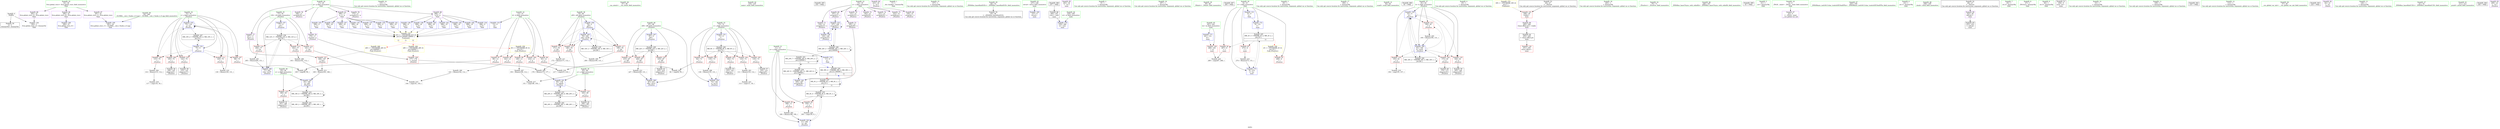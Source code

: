 digraph "SVFG" {
	label="SVFG";

	Node0x5645132798e0 [shape=record,color=grey,label="{NodeID: 0\nNullPtr}"];
	Node0x5645132798e0 -> Node0x564513299240[style=solid];
	Node0x5645132798e0 -> Node0x56451329f8c0[style=solid];
	Node0x564513298900 [shape=record,color=red,label="{NodeID: 97\n99\<--13\n\<--d\n_Z5solvev\n}"];
	Node0x564513298900 -> Node0x5645132a4fe0[style=solid];
	Node0x5645132960e0 [shape=record,color=green,label="{NodeID: 14\n131\<--1\n\<--dummyObj\nCan only get source location for instruction, argument, global var or function.}"];
	Node0x564513298440 [shape=record,color=red,label="{NodeID: 111\n129\<--75\n\<--j\n_Z5solvev\n}"];
	Node0x564513298440 -> Node0x5645132a3f60[style=solid];
	Node0x564513296e30 [shape=record,color=green,label="{NodeID: 28\n47\<--48\n__cxa_atexit\<--__cxa_atexit_field_insensitive\n}"];
	Node0x5645132a3c60 [shape=record,color=grey,label="{NodeID: 208\n136 = Binary(135, 131, )\n}"];
	Node0x5645132a3c60 -> Node0x56451329fdd0[style=solid];
	Node0x56451329e110 [shape=record,color=red,label="{NodeID: 125\n219\<--87\n\<--i49\n_Z5solvev\n}"];
	Node0x56451329e110 -> Node0x564513299d90[style=solid];
	Node0x564513297ab0 [shape=record,color=green,label="{NodeID: 42\n234\<--235\nmain\<--main_field_insensitive\n}"];
	Node0x5645132c67c0 [shape=record,color=black,label="{NodeID: 305\n254 = PHI()\n}"];
	Node0x5645132a5160 [shape=record,color=grey,label="{NodeID: 222\n94 = cmp(92, 93, )\n}"];
	Node0x56451329edc0 [shape=record,color=blue,label="{NodeID: 139\n289\<--9\np_1\<--\nGlob }"];
	Node0x56451329edc0 -> Node0x5645132b7c60[style=dashed];
	Node0x5645132997e0 [shape=record,color=black,label="{NodeID: 56\n106\<--105\nidxprom4\<--\n_Z5solvev\n}"];
	Node0x56451329fb60 [shape=record,color=blue,label="{NodeID: 153\n107\<--109\narrayidx5\<--\n_Z5solvev\n}"];
	Node0x56451329fb60 -> Node0x56451329fb60[style=dashed];
	Node0x56451329fb60 -> Node0x56451329fc30[style=dashed];
	Node0x56451329fb60 -> Node0x5645132b3440[style=dashed];
	Node0x56451329a340 [shape=record,color=purple,label="{NodeID: 70\n121\<--15\narrayidx10\<--s\n_Z5solvev\n}"];
	Node0x5645132a06c0 [shape=record,color=blue,label="{NodeID: 167\n87\<--9\ni49\<--\n_Z5solvev\n}"];
	Node0x5645132a06c0 -> Node0x5645132b3940[style=dashed];
	Node0x56451329af00 [shape=record,color=purple,label="{NodeID: 84\n223\<--25\n\<--.str.2\n_Z5solvev\n}"];
	Node0x564513279cf0 [shape=record,color=green,label="{NodeID: 1\n7\<--1\n__dso_handle\<--dummyObj\nGlob }"];
	Node0x5645132989d0 [shape=record,color=red,label="{NodeID: 98\n142\<--13\n\<--d\n_Z5solvev\n}"];
	Node0x5645132989d0 -> Node0x56451329bef0[style=solid];
	Node0x564513296170 [shape=record,color=green,label="{NodeID: 15\n157\<--1\n\<--dummyObj\nCan only get source location for instruction, argument, global var or function.}"];
	Node0x564513298510 [shape=record,color=red,label="{NodeID: 112\n141\<--77\n\<--i16\n_Z5solvev\n}"];
	Node0x564513298510 -> Node0x5645132a46e0[style=solid];
	Node0x564513296f30 [shape=record,color=green,label="{NodeID: 29\n46\<--52\n_ZNSt8ios_base4InitD1Ev\<--_ZNSt8ios_base4InitD1Ev_field_insensitive\n}"];
	Node0x564513296f30 -> Node0x564513299610[style=solid];
	Node0x5645132a3de0 [shape=record,color=grey,label="{NodeID: 209\n178 = Binary(172, 177, )\n}"];
	Node0x5645132a3de0 -> Node0x5645132a01e0[style=solid];
	Node0x56451329e1e0 [shape=record,color=red,label="{NodeID: 126\n226\<--87\n\<--i49\n_Z5solvev\n}"];
	Node0x56451329e1e0 -> Node0x5645132a4260[style=solid];
	Node0x564513297bb0 [shape=record,color=green,label="{NodeID: 43\n237\<--238\nretval\<--retval_field_insensitive\nmain\n}"];
	Node0x564513297bb0 -> Node0x5645132a0860[style=solid];
	Node0x5645132c6fc0 [shape=record,color=black,label="{NodeID: 306\n257 = PHI()\n}"];
	Node0x5645132c6fc0 -> Node0x56451329a000[style=solid];
	Node0x5645132a52e0 [shape=record,color=grey,label="{NodeID: 223\n113 = cmp(111, 18, )\n}"];
	Node0x56451329eec0 [shape=record,color=blue,label="{NodeID: 140\n288\<--18\np_0\<--\nGlob }"];
	Node0x56451329eec0 -> Node0x5645132b7c60[style=dashed];
	Node0x5645132998b0 [shape=record,color=black,label="{NodeID: 57\n120\<--119\nidxprom9\<--\n_Z5solvev\n}"];
	Node0x5645132afd10 [shape=record,color=black,label="{NodeID: 237\nMR_4V_2 = PHI(MR_4V_3, MR_4V_1, )\npts\{12 \}\n|{|<s2>11}}"];
	Node0x5645132afd10 -> Node0x5645132ada10[style=dashed];
	Node0x5645132afd10 -> Node0x5645132afd10[style=dashed];
	Node0x5645132afd10:s2 -> Node0x5645132b2010[style=dashed,color=blue];
	Node0x56451329fc30 [shape=record,color=blue,label="{NodeID: 154\n124\<--126\narrayidx12\<--\n_Z5solvev\n}"];
	Node0x56451329fc30 -> Node0x56451329fb60[style=dashed];
	Node0x56451329fc30 -> Node0x5645132b3440[style=dashed];
	Node0x56451329a410 [shape=record,color=purple,label="{NodeID: 71\n124\<--15\narrayidx12\<--s\n_Z5solvev\n}"];
	Node0x56451329a410 -> Node0x56451329fc30[style=solid];
	Node0x5645132a0790 [shape=record,color=blue,label="{NodeID: 168\n87\<--227\ni49\<--inc57\n_Z5solvev\n}"];
	Node0x5645132a0790 -> Node0x5645132b3940[style=dashed];
	Node0x56451329afd0 [shape=record,color=purple,label="{NodeID: 85\n263\<--30\n\<--.str.3\nmain\n}"];
	Node0x564513279f70 [shape=record,color=green,label="{NodeID: 2\n9\<--1\n\<--dummyObj\nCan only get source location for instruction, argument, global var or function.}"];
	Node0x564513298aa0 [shape=record,color=red,label="{NodeID: 99\n149\<--13\n\<--d\n_Z5solvev\n}"];
	Node0x564513298aa0 -> Node0x5645132a3ae0[style=solid];
	Node0x564513296230 [shape=record,color=green,label="{NodeID: 16\n187\<--1\n\<--dummyObj\nCan only get source location for instruction, argument, global var or function.}"];
	Node0x5645132985e0 [shape=record,color=red,label="{NodeID: 113\n162\<--77\n\<--i16\n_Z5solvev\n}"];
	Node0x5645132985e0 -> Node0x56451329c7f0[style=solid];
	Node0x564513297030 [shape=record,color=green,label="{NodeID: 30\n59\<--60\n_Z4initv\<--_Z4initv_field_insensitive\n}"];
	Node0x5645132a3f60 [shape=record,color=grey,label="{NodeID: 210\n130 = Binary(129, 131, )\n}"];
	Node0x5645132a3f60 -> Node0x56451329fd00[style=solid];
	Node0x56451329e2b0 [shape=record,color=red,label="{NodeID: 127\n168\<--167\n\<--first\n_Z5solvev\n}"];
	Node0x56451329e2b0 -> Node0x5645132a43e0[style=solid];
	Node0x564513297c80 [shape=record,color=green,label="{NodeID: 44\n239\<--240\nst\<--st_field_insensitive\nmain\n}"];
	Node0x564513297c80 -> Node0x5645132a0930[style=solid];
	Node0x5645132c7120 [shape=record,color=black,label="{NodeID: 307\n264 = PHI()\n}"];
	Node0x5645132a5460 [shape=record,color=grey,label="{NodeID: 224\n269 = cmp(267, 268, )\n}"];
	Node0x56451329efc0 [shape=record,color=blue,label="{NodeID: 141\n289\<--19\np_1\<--\nGlob }"];
	Node0x56451329efc0 -> Node0x5645132b7c60[style=dashed];
	Node0x564513299980 [shape=record,color=black,label="{NodeID: 58\n123\<--122\nidxprom11\<--\n_Z5solvev\n}"];
	Node0x5645132b0210 [shape=record,color=black,label="{NodeID: 238\nMR_12V_3 = PHI(MR_12V_4, MR_12V_2, )\npts\{78 \}\n}"];
	Node0x5645132b0210 -> Node0x564513298510[style=dashed];
	Node0x5645132b0210 -> Node0x5645132985e0[style=dashed];
	Node0x5645132b0210 -> Node0x5645132986b0[style=dashed];
	Node0x5645132b0210 -> Node0x5645132a05f0[style=dashed];
	Node0x56451329fd00 [shape=record,color=blue,label="{NodeID: 155\n75\<--130\nj\<--inc\n_Z5solvev\n}"];
	Node0x56451329fd00 -> Node0x564513298100[style=dashed];
	Node0x56451329fd00 -> Node0x5645132981d0[style=dashed];
	Node0x56451329fd00 -> Node0x5645132982a0[style=dashed];
	Node0x56451329fd00 -> Node0x564513298370[style=dashed];
	Node0x56451329fd00 -> Node0x564513298440[style=dashed];
	Node0x56451329fd00 -> Node0x56451329fd00[style=dashed];
	Node0x56451329fd00 -> Node0x5645132b2f40[style=dashed];
	Node0x56451329a4e0 [shape=record,color=purple,label="{NodeID: 72\n182\<--15\narrayidx36\<--s\n_Z5solvev\n}"];
	Node0x5645132a0860 [shape=record,color=blue,label="{NodeID: 169\n237\<--9\nretval\<--\nmain\n}"];
	Node0x56451329b0a0 [shape=record,color=purple,label="{NodeID: 86\n290\<--32\nllvm.global_ctors_0\<--llvm.global_ctors\nGlob }"];
	Node0x56451329b0a0 -> Node0x56451329f6c0[style=solid];
	Node0x56451327a000 [shape=record,color=green,label="{NodeID: 3\n18\<--1\n\<--dummyObj\nCan only get source location for instruction, argument, global var or function.}"];
	Node0x564513298b70 [shape=record,color=red,label="{NodeID: 100\n216\<--13\n\<--d\n_Z5solvev\n}"];
	Node0x564513298b70 -> Node0x5645132a4860[style=solid];
	Node0x564513296330 [shape=record,color=green,label="{NodeID: 17\n190\<--1\n\<--dummyObj\nCan only get source location for instruction, argument, global var or function.}"];
	Node0x5645132986b0 [shape=record,color=red,label="{NodeID: 114\n204\<--77\n\<--i16\n_Z5solvev\n}"];
	Node0x5645132986b0 -> Node0x56451329c070[style=solid];
	Node0x564513297130 [shape=record,color=green,label="{NodeID: 31\n64\<--65\nscanf\<--scanf_field_insensitive\n}"];
	Node0x5645132a40e0 [shape=record,color=grey,label="{NodeID: 211\n172 = Binary(171, 112, )\n}"];
	Node0x5645132a40e0 -> Node0x5645132a3de0[style=solid];
	Node0x56451329e380 [shape=record,color=red,label="{NodeID: 128\n177\<--176\n\<--second\n_Z5solvev\n}"];
	Node0x56451329e380 -> Node0x5645132a3de0[style=solid];
	Node0x564513297d50 [shape=record,color=green,label="{NodeID: 45\n241\<--242\nte\<--te_field_insensitive\nmain\n}"];
	Node0x564513297d50 -> Node0x56451329e450[style=solid];
	Node0x564513297d50 -> Node0x5645132a0a00[style=solid];
	Node0x5645132c74f0 [shape=record,color=black,label="{NodeID: 308\n44 = PHI()\n}"];
	Node0x56451329f0c0 [shape=record,color=blue,label="{NodeID: 142\n288\<--19\np_0\<--\nGlob }"];
	Node0x56451329f0c0 -> Node0x5645132b7c60[style=dashed];
	Node0x564513299a50 [shape=record,color=black,label="{NodeID: 59\n165\<--164\nidxprom29\<--\n_Z5solvev\n}"];
	Node0x5645132b0710 [shape=record,color=black,label="{NodeID: 239\nMR_14V_2 = PHI(MR_14V_4, MR_14V_1, )\npts\{80 \}\n}"];
	Node0x5645132b0710 -> Node0x56451329ff70[style=dashed];
	Node0x56451329fdd0 [shape=record,color=blue,label="{NodeID: 156\n73\<--136\ni\<--inc14\n_Z5solvev\n}"];
	Node0x56451329fdd0 -> Node0x5645132b2a40[style=dashed];
	Node0x56451329a5b0 [shape=record,color=purple,label="{NodeID: 73\n185\<--15\narrayidx38\<--s\n_Z5solvev\n}"];
	Node0x56451329a5b0 -> Node0x5645132a02b0[style=solid];
	Node0x5645132a0930 [shape=record,color=blue,label="{NodeID: 170\n239\<--260\nst\<--conv\nmain\n}"];
	Node0x56451329b1a0 [shape=record,color=purple,label="{NodeID: 87\n291\<--32\nllvm.global_ctors_1\<--llvm.global_ctors\nGlob }"];
	Node0x56451329b1a0 -> Node0x56451329f7c0[style=solid];
	Node0x56451327a390 [shape=record,color=green,label="{NodeID: 4\n19\<--1\n\<--dummyObj\nCan only get source location for instruction, argument, global var or function.}"];
	Node0x564513298c40 [shape=record,color=red,label="{NodeID: 101\n248\<--29\nvtable\<--\nmain\n}"];
	Node0x564513298c40 -> Node0x56451329b3a0[style=solid];
	Node0x564513296430 [shape=record,color=green,label="{NodeID: 18\n245\<--1\n\<--dummyObj\nCan only get source location for instruction, argument, global var or function.}"];
	Node0x56451329d970 [shape=record,color=red,label="{NodeID: 115\n148\<--79\n\<--j20\n_Z5solvev\n}"];
	Node0x56451329d970 -> Node0x5645132a49e0[style=solid];
	Node0x564513297230 [shape=record,color=green,label="{NodeID: 32\n70\<--71\n_Z5solvev\<--_Z5solvev_field_insensitive\n}"];
	Node0x5645132a4260 [shape=record,color=grey,label="{NodeID: 212\n227 = Binary(226, 131, )\n}"];
	Node0x5645132a4260 -> Node0x5645132a0790[style=solid];
	Node0x56451329e450 [shape=record,color=red,label="{NodeID: 129\n268\<--241\n\<--te\nmain\n}"];
	Node0x56451329e450 -> Node0x5645132a5460[style=solid];
	Node0x564513297e20 [shape=record,color=green,label="{NodeID: 46\n246\<--247\n_ZNSt8ios_base15sync_with_stdioEb\<--_ZNSt8ios_base15sync_with_stdioEb_field_insensitive\n}"];
	Node0x5645132c75f0 [shape=record,color=black,label="{NodeID: 309\n63 = PHI()\n}"];
	Node0x56451329f1c0 [shape=record,color=blue,label="{NodeID: 143\n289\<--9\np_1\<--\nGlob }"];
	Node0x56451329f1c0 -> Node0x5645132b7c60[style=dashed];
	Node0x564513299b20 [shape=record,color=black,label="{NodeID: 60\n174\<--173\nidxprom32\<--\n_Z5solvev\n}"];
	Node0x5645132b0c10 [shape=record,color=black,label="{NodeID: 240\nMR_16V_2 = PHI(MR_16V_3, MR_16V_1, )\npts\{82 \}\n}"];
	Node0x5645132b0c10 -> Node0x5645132a0040[style=dashed];
	Node0x5645132b0c10 -> Node0x5645132b0c10[style=dashed];
	Node0x56451329fea0 [shape=record,color=blue,label="{NodeID: 157\n77\<--9\ni16\<--\n_Z5solvev\n}"];
	Node0x56451329fea0 -> Node0x5645132b0210[style=dashed];
	Node0x56451329a680 [shape=record,color=purple,label="{NodeID: 74\n221\<--15\narrayidx54\<--s\n_Z5solvev\n}"];
	Node0x5645132a0a00 [shape=record,color=blue,label="{NodeID: 171\n241\<--131\nte\<--\nmain\n}"];
	Node0x5645132a0a00 -> Node0x56451329e450[style=dashed];
	Node0x56451329b2a0 [shape=record,color=purple,label="{NodeID: 88\n292\<--32\nllvm.global_ctors_2\<--llvm.global_ctors\nGlob }"];
	Node0x56451329b2a0 -> Node0x56451329f8c0[style=solid];
	Node0x56451327a420 [shape=record,color=green,label="{NodeID: 5\n21\<--1\n.str\<--dummyObj\nGlob }"];
	Node0x5645132b7500 [shape=record,color=yellow,style=double,label="{NodeID: 268\n26V_1 = ENCHI(MR_26V_0)\npts\{200000 \}\nFun[_Z5solvev]}"];
	Node0x5645132b7500 -> Node0x56451329e2b0[style=dashed];
	Node0x564513298d10 [shape=record,color=red,label="{NodeID: 102\n92\<--73\n\<--i\n_Z5solvev\n}"];
	Node0x564513298d10 -> Node0x5645132a5160[style=solid];
	Node0x564513296530 [shape=record,color=green,label="{NodeID: 19\n4\<--6\n_ZStL8__ioinit\<--_ZStL8__ioinit_field_insensitive\nGlob }"];
	Node0x564513296530 -> Node0x56451329a0d0[style=solid];
	Node0x56451329bd70 [shape=record,color=grey,label="{NodeID: 199\n200 = Binary(199, 131, )\n}"];
	Node0x56451329bd70 -> Node0x5645132a0520[style=solid];
	Node0x56451329da00 [shape=record,color=red,label="{NodeID: 116\n171\<--79\n\<--j20\n_Z5solvev\n}"];
	Node0x56451329da00 -> Node0x5645132a40e0[style=solid];
	Node0x564513297330 [shape=record,color=green,label="{NodeID: 33\n73\<--74\ni\<--i_field_insensitive\n_Z5solvev\n}"];
	Node0x564513297330 -> Node0x564513298d10[style=solid];
	Node0x564513297330 -> Node0x564513298de0[style=solid];
	Node0x564513297330 -> Node0x564513298eb0[style=solid];
	Node0x564513297330 -> Node0x564513298f80[style=solid];
	Node0x564513297330 -> Node0x564513298030[style=solid];
	Node0x564513297330 -> Node0x56451329f9c0[style=solid];
	Node0x564513297330 -> Node0x56451329fdd0[style=solid];
	Node0x5645132a43e0 [shape=record,color=grey,label="{NodeID: 213\n169 = Binary(163, 168, )\n}"];
	Node0x5645132a43e0 -> Node0x5645132a0110[style=solid];
	Node0x56451329e520 [shape=record,color=red,label="{NodeID: 130\n251\<--250\nvbase.offset\<--\nmain\n}"];
	Node0x564513297f20 [shape=record,color=green,label="{NodeID: 47\n255\<--256\n_ZNSt9basic_iosIcSt11char_traitsIcEE3tieEPSo\<--_ZNSt9basic_iosIcSt11char_traitsIcEE3tieEPSo_field_insensitive\n}"];
	Node0x56451329f2c0 [shape=record,color=blue,label="{NodeID: 144\n288\<--19\np_0\<--\nGlob }"];
	Node0x56451329f2c0 -> Node0x5645132b7c60[style=dashed];
	Node0x564513299bf0 [shape=record,color=black,label="{NodeID: 61\n181\<--180\nidxprom35\<--\n_Z5solvev\n}"];
	Node0x5645132b1110 [shape=record,color=black,label="{NodeID: 241\nMR_18V_2 = PHI(MR_18V_3, MR_18V_1, )\npts\{84 \}\n}"];
	Node0x5645132b1110 -> Node0x5645132ae410[style=dashed];
	Node0x5645132b1110 -> Node0x5645132b1110[style=dashed];
	Node0x56451329ff70 [shape=record,color=blue,label="{NodeID: 158\n79\<--9\nj20\<--\n_Z5solvev\n}"];
	Node0x56451329ff70 -> Node0x56451329d970[style=dashed];
	Node0x56451329ff70 -> Node0x56451329da00[style=dashed];
	Node0x56451329ff70 -> Node0x56451329da90[style=dashed];
	Node0x56451329ff70 -> Node0x5645132a0520[style=dashed];
	Node0x56451329ff70 -> Node0x5645132b0710[style=dashed];
	Node0x56451329a750 [shape=record,color=purple,label="{NodeID: 75\n222\<--15\narraydecay\<--s\n_Z5solvev\n}"];
	Node0x5645132a0ad0 [shape=record,color=blue,label="{NodeID: 172\n8\<--131\nt\<--\nmain\n}"];
	Node0x5645132a0ad0 -> Node0x5645132b2540[style=dashed];
	Node0x56451329b3a0 [shape=record,color=purple,label="{NodeID: 89\n249\<--248\nvbase.offset.ptr\<--vtable\nmain\n}"];
	Node0x56451329b3a0 -> Node0x564513299e60[style=solid];
	Node0x56451327a6c0 [shape=record,color=green,label="{NodeID: 6\n23\<--1\n.str.1\<--dummyObj\nGlob }"];
	Node0x5645132b75e0 [shape=record,color=yellow,style=double,label="{NodeID: 269\n28V_1 = ENCHI(MR_28V_0)\npts\{200001 \}\nFun[_Z5solvev]}"];
	Node0x5645132b75e0 -> Node0x56451329e380[style=dashed];
	Node0x564513298de0 [shape=record,color=red,label="{NodeID: 103\n102\<--73\n\<--i\n_Z5solvev\n}"];
	Node0x564513298de0 -> Node0x564513299710[style=solid];
	Node0x564513296630 [shape=record,color=green,label="{NodeID: 20\n8\<--10\nt\<--t_field_insensitive\nGlob }"];
	Node0x564513296630 -> Node0x56451329b540[style=solid];
	Node0x564513296630 -> Node0x56451329b610[style=solid];
	Node0x564513296630 -> Node0x56451329b6e0[style=solid];
	Node0x564513296630 -> Node0x56451329e5f0[style=solid];
	Node0x564513296630 -> Node0x5645132a0ad0[style=solid];
	Node0x564513296630 -> Node0x5645132a0ba0[style=solid];
	Node0x56451329bef0 [shape=record,color=grey,label="{NodeID: 200\n143 = Binary(142, 112, )\n}"];
	Node0x56451329bef0 -> Node0x5645132a46e0[style=solid];
	Node0x56451329da90 [shape=record,color=red,label="{NodeID: 117\n199\<--79\n\<--j20\n_Z5solvev\n}"];
	Node0x56451329da90 -> Node0x56451329bd70[style=solid];
	Node0x564513297400 [shape=record,color=green,label="{NodeID: 34\n75\<--76\nj\<--j_field_insensitive\n_Z5solvev\n}"];
	Node0x564513297400 -> Node0x564513298100[style=solid];
	Node0x564513297400 -> Node0x5645132981d0[style=solid];
	Node0x564513297400 -> Node0x5645132982a0[style=solid];
	Node0x564513297400 -> Node0x564513298370[style=solid];
	Node0x564513297400 -> Node0x564513298440[style=solid];
	Node0x564513297400 -> Node0x56451329fa90[style=solid];
	Node0x564513297400 -> Node0x56451329fd00[style=solid];
	Node0x5645132a4560 [shape=record,color=grey,label="{NodeID: 214\n274 = Binary(273, 131, )\n}"];
	Node0x5645132a4560 -> Node0x5645132a0ba0[style=solid];
	Node0x56451329e5f0 [shape=record,color=blue,label="{NodeID: 131\n8\<--9\nt\<--\nGlob }"];
	Node0x56451329e5f0 -> Node0x5645132a0ad0[style=dashed];
	Node0x564513299040 [shape=record,color=green,label="{NodeID: 48\n258\<--259\nclock\<--clock_field_insensitive\n}"];
	Node0x56451329f3c0 [shape=record,color=blue,label="{NodeID: 145\n289\<--18\np_1\<--\nGlob }"];
	Node0x56451329f3c0 -> Node0x5645132b7c60[style=dashed];
	Node0x564513299cc0 [shape=record,color=black,label="{NodeID: 62\n184\<--183\nidxprom37\<--\n_Z5solvev\n}"];
	Node0x5645132b1610 [shape=record,color=black,label="{NodeID: 242\nMR_20V_2 = PHI(MR_20V_3, MR_20V_1, )\npts\{86 \}\n}"];
	Node0x5645132b1610 -> Node0x5645132ae910[style=dashed];
	Node0x5645132b1610 -> Node0x5645132b1610[style=dashed];
	Node0x5645132a0040 [shape=record,color=blue,label="{NodeID: 159\n81\<--9\nh\<--\n_Z5solvev\n}"];
	Node0x5645132a0040 -> Node0x56451329db60[style=dashed];
	Node0x5645132a0040 -> Node0x56451329dc30[style=dashed];
	Node0x5645132a0040 -> Node0x56451329dd00[style=dashed];
	Node0x5645132a0040 -> Node0x56451329ddd0[style=dashed];
	Node0x5645132a0040 -> Node0x5645132a0040[style=dashed];
	Node0x5645132a0040 -> Node0x5645132a0450[style=dashed];
	Node0x5645132a0040 -> Node0x5645132b0c10[style=dashed];
	Node0x56451329a820 [shape=record,color=purple,label="{NodeID: 76\n166\<--17\narrayidx30\<--p\n_Z5solvev\n}"];
	Node0x5645132b6040 [shape=record,color=yellow,style=double,label="{NodeID: 256\n2V_1 = ENCHI(MR_2V_0)\npts\{10 \}\nFun[_Z5solvev]}"];
	Node0x5645132b6040 -> Node0x56451329b540[style=dashed];
	Node0x5645132a0ba0 [shape=record,color=blue,label="{NodeID: 173\n8\<--274\nt\<--inc\nmain\n}"];
	Node0x5645132a0ba0 -> Node0x5645132b2540[style=dashed];
	Node0x56451329b470 [shape=record,color=purple,label="{NodeID: 90\n252\<--28\nadd.ptr\<--\nmain\n}"];
	Node0x56451329b470 -> Node0x564513299f30[style=solid];
	Node0x56451327a750 [shape=record,color=green,label="{NodeID: 7\n25\<--1\n.str.2\<--dummyObj\nGlob }"];
	Node0x5645132b76c0 [shape=record,color=yellow,style=double,label="{NodeID: 270\n30V_1 = ENCHI(MR_30V_0)\npts\{1 \}\nFun[main]}"];
	Node0x5645132b76c0 -> Node0x564513298c40[style=dashed];
	Node0x564513298eb0 [shape=record,color=red,label="{NodeID: 104\n110\<--73\n\<--i\n_Z5solvev\n}"];
	Node0x564513298eb0 -> Node0x56451329c370[style=solid];
	Node0x564513296730 [shape=record,color=green,label="{NodeID: 21\n11\<--12\nn\<--n_field_insensitive\nGlob }"];
	Node0x564513296730 -> Node0x56451329b7b0[style=solid];
	Node0x564513296730 -> Node0x56451329b880[style=solid];
	Node0x564513296730 -> Node0x56451329e6c0[style=solid];
	Node0x564513296730 -> Node0x5645132a0380[style=solid];
	Node0x56451329c070 [shape=record,color=grey,label="{NodeID: 201\n205 = Binary(204, 131, )\n}"];
	Node0x56451329c070 -> Node0x5645132a05f0[style=solid];
	Node0x56451329db60 [shape=record,color=red,label="{NodeID: 118\n155\<--81\n\<--h\n_Z5solvev\n}"];
	Node0x56451329db60 -> Node0x5645132a4ce0[style=solid];
	Node0x5645132974d0 [shape=record,color=green,label="{NodeID: 35\n77\<--78\ni16\<--i16_field_insensitive\n_Z5solvev\n}"];
	Node0x5645132974d0 -> Node0x564513298510[style=solid];
	Node0x5645132974d0 -> Node0x5645132985e0[style=solid];
	Node0x5645132974d0 -> Node0x5645132986b0[style=solid];
	Node0x5645132974d0 -> Node0x56451329fea0[style=solid];
	Node0x5645132974d0 -> Node0x5645132a05f0[style=solid];
	Node0x5645132a46e0 [shape=record,color=grey,label="{NodeID: 215\n144 = cmp(141, 143, )\n}"];
	Node0x56451329e6c0 [shape=record,color=blue,label="{NodeID: 132\n11\<--9\nn\<--\nGlob }"];
	Node0x56451329e6c0 -> Node0x5645132b2010[style=dashed];
	Node0x564513299140 [shape=record,color=green,label="{NodeID: 49\n34\<--284\n_GLOBAL__sub_I_Taube_2_0.cpp\<--_GLOBAL__sub_I_Taube_2_0.cpp_field_insensitive\n}"];
	Node0x564513299140 -> Node0x56451329f7c0[style=solid];
	Node0x56451329f4c0 [shape=record,color=blue,label="{NodeID: 146\n288\<--19\np_0\<--\nGlob }"];
	Node0x56451329f4c0 -> Node0x5645132b7c60[style=dashed];
	Node0x564513299d90 [shape=record,color=black,label="{NodeID: 63\n220\<--219\nidxprom53\<--\n_Z5solvev\n}"];
	Node0x5645132b1b10 [shape=record,color=black,label="{NodeID: 243\nMR_24V_7 = PHI(MR_24V_8, MR_24V_2, )\npts\{160000 \}\n|{|<s2>11}}"];
	Node0x5645132b1b10 -> Node0x5645132aee10[style=dashed];
	Node0x5645132b1b10 -> Node0x5645132b1b10[style=dashed];
	Node0x5645132b1b10:s2 -> Node0x5645132b2010[style=dashed,color=blue];
	Node0x5645132a0110 [shape=record,color=blue,label="{NodeID: 160\n83\<--169\nx\<--add\n_Z5solvev\n}"];
	Node0x5645132a0110 -> Node0x56451329dea0[style=dashed];
	Node0x5645132a0110 -> Node0x5645132ae410[style=dashed];
	Node0x56451329a8f0 [shape=record,color=purple,label="{NodeID: 77\n167\<--17\nfirst\<--p\n_Z5solvev\n}"];
	Node0x56451329a8f0 -> Node0x56451329e2b0[style=solid];
	Node0x56451329b540 [shape=record,color=red,label="{NodeID: 91\n208\<--8\n\<--t\n_Z5solvev\n}"];
	Node0x56451327a180 [shape=record,color=green,label="{NodeID: 8\n27\<--1\n_ZSt3cin\<--dummyObj\nGlob }"];
	Node0x564513298f80 [shape=record,color=red,label="{NodeID: 105\n119\<--73\n\<--i\n_Z5solvev\n}"];
	Node0x564513298f80 -> Node0x5645132998b0[style=solid];
	Node0x564513296830 [shape=record,color=green,label="{NodeID: 22\n13\<--14\nd\<--d_field_insensitive\nGlob }"];
	Node0x564513296830 -> Node0x564513298830[style=solid];
	Node0x564513296830 -> Node0x564513298900[style=solid];
	Node0x564513296830 -> Node0x5645132989d0[style=solid];
	Node0x564513296830 -> Node0x564513298aa0[style=solid];
	Node0x564513296830 -> Node0x564513298b70[style=solid];
	Node0x564513296830 -> Node0x56451329e7c0[style=solid];
	Node0x56451329c1f0 [shape=record,color=grey,label="{NodeID: 202\n189 = Binary(188, 190, )\n}"];
	Node0x56451329c1f0 -> Node0x5645132a0380[style=solid];
	Node0x56451329dc30 [shape=record,color=red,label="{NodeID: 119\n164\<--81\n\<--h\n_Z5solvev\n}"];
	Node0x56451329dc30 -> Node0x564513299a50[style=solid];
	Node0x5645132975a0 [shape=record,color=green,label="{NodeID: 36\n79\<--80\nj20\<--j20_field_insensitive\n_Z5solvev\n}"];
	Node0x5645132975a0 -> Node0x56451329d970[style=solid];
	Node0x5645132975a0 -> Node0x56451329da00[style=solid];
	Node0x5645132975a0 -> Node0x56451329da90[style=solid];
	Node0x5645132975a0 -> Node0x56451329ff70[style=solid];
	Node0x5645132975a0 -> Node0x5645132a0520[style=solid];
	Node0x5645132a4860 [shape=record,color=grey,label="{NodeID: 216\n217 = cmp(215, 216, )\n}"];
	Node0x56451329e7c0 [shape=record,color=blue,label="{NodeID: 133\n13\<--9\nd\<--\nGlob }"];
	Node0x56451329e7c0 -> Node0x5645132b7c60[style=dashed];
	Node0x564513299240 [shape=record,color=black,label="{NodeID: 50\n2\<--3\ndummyVal\<--dummyVal\n}"];
	Node0x5645132ada10 [shape=record,color=black,label="{NodeID: 230\nMR_4V_4 = PHI(MR_4V_6, MR_4V_3, )\npts\{12 \}\n}"];
	Node0x5645132ada10 -> Node0x56451329b7b0[style=dashed];
	Node0x5645132ada10 -> Node0x56451329b880[style=dashed];
	Node0x5645132ada10 -> Node0x5645132a0380[style=dashed];
	Node0x5645132ada10 -> Node0x5645132ada10[style=dashed];
	Node0x5645132ada10 -> Node0x5645132afd10[style=dashed];
	Node0x56451329f5c0 [shape=record,color=blue,label="{NodeID: 147\n289\<--19\np_1\<--\nGlob }"];
	Node0x56451329f5c0 -> Node0x5645132b7c60[style=dashed];
	Node0x564513299e60 [shape=record,color=black,label="{NodeID: 64\n250\<--249\n\<--vbase.offset.ptr\nmain\n}"];
	Node0x564513299e60 -> Node0x56451329e520[style=solid];
	Node0x5645132b2010 [shape=record,color=black,label="{NodeID: 244\nMR_39V_2 = PHI(MR_39V_3, MR_39V_1, )\npts\{12 160000 \}\n|{<s0>11|<s1>11}}"];
	Node0x5645132b2010:s0 -> Node0x5645132afd10[style=dashed,color=red];
	Node0x5645132b2010:s1 -> Node0x5645132b3440[style=dashed,color=red];
	Node0x5645132a01e0 [shape=record,color=blue,label="{NodeID: 161\n85\<--178\ny\<--add34\n_Z5solvev\n}"];
	Node0x5645132a01e0 -> Node0x56451329df70[style=dashed];
	Node0x5645132a01e0 -> Node0x5645132ae910[style=dashed];
	Node0x56451329a9c0 [shape=record,color=purple,label="{NodeID: 78\n175\<--17\narrayidx33\<--p\n_Z5solvev\n}"];
	Node0x5645132b6c40 [shape=record,color=yellow,style=double,label="{NodeID: 258\n6V_1 = ENCHI(MR_6V_0)\npts\{14 \}\nFun[_Z5solvev]}"];
	Node0x5645132b6c40 -> Node0x564513298830[style=dashed];
	Node0x5645132b6c40 -> Node0x564513298900[style=dashed];
	Node0x5645132b6c40 -> Node0x5645132989d0[style=dashed];
	Node0x5645132b6c40 -> Node0x564513298aa0[style=dashed];
	Node0x5645132b6c40 -> Node0x564513298b70[style=dashed];
	Node0x56451329b610 [shape=record,color=red,label="{NodeID: 92\n267\<--8\n\<--t\nmain\n}"];
	Node0x56451329b610 -> Node0x5645132a5460[style=solid];
	Node0x56451327a210 [shape=record,color=green,label="{NodeID: 9\n30\<--1\n.str.3\<--dummyObj\nGlob }"];
	Node0x564513298030 [shape=record,color=red,label="{NodeID: 106\n135\<--73\n\<--i\n_Z5solvev\n}"];
	Node0x564513298030 -> Node0x5645132a3c60[style=solid];
	Node0x564513296930 [shape=record,color=green,label="{NodeID: 23\n15\<--16\ns\<--s_field_insensitive\nGlob }"];
	Node0x564513296930 -> Node0x56451329a1a0[style=solid];
	Node0x564513296930 -> Node0x56451329a270[style=solid];
	Node0x564513296930 -> Node0x56451329a340[style=solid];
	Node0x564513296930 -> Node0x56451329a410[style=solid];
	Node0x564513296930 -> Node0x56451329a4e0[style=solid];
	Node0x564513296930 -> Node0x56451329a5b0[style=solid];
	Node0x564513296930 -> Node0x56451329a680[style=solid];
	Node0x564513296930 -> Node0x56451329a750[style=solid];
	Node0x56451329c370 [shape=record,color=grey,label="{NodeID: 203\n111 = Binary(110, 112, )\n}"];
	Node0x56451329c370 -> Node0x5645132a52e0[style=solid];
	Node0x56451329dd00 [shape=record,color=red,label="{NodeID: 120\n173\<--81\n\<--h\n_Z5solvev\n}"];
	Node0x56451329dd00 -> Node0x564513299b20[style=solid];
	Node0x564513297670 [shape=record,color=green,label="{NodeID: 37\n81\<--82\nh\<--h_field_insensitive\n_Z5solvev\n}"];
	Node0x564513297670 -> Node0x56451329db60[style=solid];
	Node0x564513297670 -> Node0x56451329dc30[style=solid];
	Node0x564513297670 -> Node0x56451329dd00[style=solid];
	Node0x564513297670 -> Node0x56451329ddd0[style=solid];
	Node0x564513297670 -> Node0x5645132a0040[style=solid];
	Node0x564513297670 -> Node0x5645132a0450[style=solid];
	Node0x5645132a49e0 [shape=record,color=grey,label="{NodeID: 217\n151 = cmp(148, 150, )\n}"];
	Node0x56451329e8c0 [shape=record,color=blue,label="{NodeID: 134\n288\<--9\np_0\<--\nGlob }"];
	Node0x56451329e8c0 -> Node0x5645132b7c60[style=dashed];
	Node0x564513299340 [shape=record,color=black,label="{NodeID: 51\n236\<--9\nmain_ret\<--\nmain\n}"];
	Node0x56451329f6c0 [shape=record,color=blue,label="{NodeID: 148\n290\<--33\nllvm.global_ctors_0\<--\nGlob }"];
	Node0x564513299f30 [shape=record,color=black,label="{NodeID: 65\n253\<--252\n\<--add.ptr\nmain\n}"];
	Node0x5645132b2540 [shape=record,color=black,label="{NodeID: 245\nMR_2V_3 = PHI(MR_2V_4, MR_2V_2, )\npts\{10 \}\n|{|<s3>11}}"];
	Node0x5645132b2540 -> Node0x56451329b610[style=dashed];
	Node0x5645132b2540 -> Node0x56451329b6e0[style=dashed];
	Node0x5645132b2540 -> Node0x5645132a0ba0[style=dashed];
	Node0x5645132b2540:s3 -> Node0x5645132b6040[style=dashed,color=red];
	Node0x5645132a02b0 [shape=record,color=blue,label="{NodeID: 162\n185\<--187\narrayidx38\<--\n_Z5solvev\n}"];
	Node0x5645132a02b0 -> Node0x5645132aee10[style=dashed];
	Node0x56451329aa90 [shape=record,color=purple,label="{NodeID: 79\n176\<--17\nsecond\<--p\n_Z5solvev\n}"];
	Node0x56451329aa90 -> Node0x56451329e380[style=solid];
	Node0x56451329b6e0 [shape=record,color=red,label="{NodeID: 93\n273\<--8\n\<--t\nmain\n}"];
	Node0x56451329b6e0 -> Node0x5645132a4560[style=solid];
	Node0x56451327a2a0 [shape=record,color=green,label="{NodeID: 10\n33\<--1\n\<--dummyObj\nCan only get source location for instruction, argument, global var or function.}"];
	Node0x564513298100 [shape=record,color=red,label="{NodeID: 107\n98\<--75\n\<--j\n_Z5solvev\n}"];
	Node0x564513298100 -> Node0x5645132a4fe0[style=solid];
	Node0x564513296a30 [shape=record,color=green,label="{NodeID: 24\n17\<--20\np\<--p_field_insensitive\nGlob }"];
	Node0x564513296a30 -> Node0x56451329a820[style=solid];
	Node0x564513296a30 -> Node0x56451329a8f0[style=solid];
	Node0x564513296a30 -> Node0x56451329a9c0[style=solid];
	Node0x564513296a30 -> Node0x56451329aa90[style=solid];
	Node0x564513296a30 -> Node0x56451329ab60[style=solid];
	Node0x564513296a30 -> Node0x56451329ac60[style=solid];
	Node0x56451329c4f0 [shape=record,color=grey,label="{NodeID: 204\n116 = Binary(115, 112, )\n}"];
	Node0x56451329c4f0 -> Node0x5645132a4b60[style=solid];
	Node0x56451329ddd0 [shape=record,color=red,label="{NodeID: 121\n194\<--81\n\<--h\n_Z5solvev\n}"];
	Node0x56451329ddd0 -> Node0x56451329c670[style=solid];
	Node0x564513297740 [shape=record,color=green,label="{NodeID: 38\n83\<--84\nx\<--x_field_insensitive\n_Z5solvev\n}"];
	Node0x564513297740 -> Node0x56451329dea0[style=solid];
	Node0x564513297740 -> Node0x5645132a0110[style=solid];
	Node0x5645132a4b60 [shape=record,color=grey,label="{NodeID: 218\n117 = cmp(116, 18, )\n}"];
	Node0x56451329e9c0 [shape=record,color=blue,label="{NodeID: 135\n289\<--18\np_1\<--\nGlob }"];
	Node0x56451329e9c0 -> Node0x5645132b7c60[style=dashed];
	Node0x564513299410 [shape=record,color=black,label="{NodeID: 52\n28\<--27\n\<--_ZSt3cin\nCan only get source location for instruction, argument, global var or function.}"];
	Node0x564513299410 -> Node0x56451329b470[style=solid];
	Node0x5645132ae410 [shape=record,color=black,label="{NodeID: 232\nMR_18V_4 = PHI(MR_18V_6, MR_18V_3, )\npts\{84 \}\n}"];
	Node0x5645132ae410 -> Node0x5645132a0110[style=dashed];
	Node0x5645132ae410 -> Node0x5645132ae410[style=dashed];
	Node0x5645132ae410 -> Node0x5645132b1110[style=dashed];
	Node0x56451329f7c0 [shape=record,color=blue,label="{NodeID: 149\n291\<--34\nllvm.global_ctors_1\<--_GLOBAL__sub_I_Taube_2_0.cpp\nGlob }"];
	Node0x56451329a000 [shape=record,color=black,label="{NodeID: 66\n260\<--257\nconv\<--call2\nmain\n}"];
	Node0x56451329a000 -> Node0x5645132a0930[style=solid];
	Node0x5645132b2a40 [shape=record,color=black,label="{NodeID: 246\nMR_8V_3 = PHI(MR_8V_4, MR_8V_2, )\npts\{74 \}\n}"];
	Node0x5645132b2a40 -> Node0x564513298d10[style=dashed];
	Node0x5645132b2a40 -> Node0x564513298de0[style=dashed];
	Node0x5645132b2a40 -> Node0x564513298eb0[style=dashed];
	Node0x5645132b2a40 -> Node0x564513298f80[style=dashed];
	Node0x5645132b2a40 -> Node0x564513298030[style=dashed];
	Node0x5645132b2a40 -> Node0x56451329fdd0[style=dashed];
	Node0x5645132a0380 [shape=record,color=blue,label="{NodeID: 163\n11\<--189\nn\<--dec\n_Z5solvev\n}"];
	Node0x5645132a0380 -> Node0x5645132ada10[style=dashed];
	Node0x56451329ab60 [shape=record,color=purple,label="{NodeID: 80\n288\<--17\np_0\<--p\nGlob }"];
	Node0x56451329ab60 -> Node0x56451329e8c0[style=solid];
	Node0x56451329ab60 -> Node0x56451329eac0[style=solid];
	Node0x56451329ab60 -> Node0x56451329ecc0[style=solid];
	Node0x56451329ab60 -> Node0x56451329eec0[style=solid];
	Node0x56451329ab60 -> Node0x56451329f0c0[style=solid];
	Node0x56451329ab60 -> Node0x56451329f2c0[style=solid];
	Node0x56451329ab60 -> Node0x56451329f4c0[style=solid];
	Node0x56451329b7b0 [shape=record,color=red,label="{NodeID: 94\n159\<--11\n\<--n\n_Z5solvev\n}"];
	Node0x56451329b7b0 -> Node0x5645132a4e60[style=solid];
	Node0x564513295f30 [shape=record,color=green,label="{NodeID: 11\n109\<--1\n\<--dummyObj\nCan only get source location for instruction, argument, global var or function.}"];
	Node0x5645132981d0 [shape=record,color=red,label="{NodeID: 108\n105\<--75\n\<--j\n_Z5solvev\n}"];
	Node0x5645132981d0 -> Node0x5645132997e0[style=solid];
	Node0x564513296b30 [shape=record,color=green,label="{NodeID: 25\n32\<--36\nllvm.global_ctors\<--llvm.global_ctors_field_insensitive\nGlob }"];
	Node0x564513296b30 -> Node0x56451329b0a0[style=solid];
	Node0x564513296b30 -> Node0x56451329b1a0[style=solid];
	Node0x564513296b30 -> Node0x56451329b2a0[style=solid];
	Node0x56451329c670 [shape=record,color=grey,label="{NodeID: 205\n195 = Binary(194, 131, )\n}"];
	Node0x56451329c670 -> Node0x5645132a0450[style=solid];
	Node0x56451329dea0 [shape=record,color=red,label="{NodeID: 122\n180\<--83\n\<--x\n_Z5solvev\n}"];
	Node0x56451329dea0 -> Node0x564513299bf0[style=solid];
	Node0x564513297810 [shape=record,color=green,label="{NodeID: 39\n85\<--86\ny\<--y_field_insensitive\n_Z5solvev\n}"];
	Node0x564513297810 -> Node0x56451329df70[style=solid];
	Node0x564513297810 -> Node0x5645132a01e0[style=solid];
	Node0x564513022c10 [shape=record,color=black,label="{NodeID: 302\n210 = PHI()\n}"];
	Node0x5645132a4ce0 [shape=record,color=grey,label="{NodeID: 219\n156 = cmp(155, 157, )\n}"];
	Node0x56451329eac0 [shape=record,color=blue,label="{NodeID: 136\n288\<--9\np_0\<--\nGlob }"];
	Node0x56451329eac0 -> Node0x5645132b7c60[style=dashed];
	Node0x564513299510 [shape=record,color=black,label="{NodeID: 53\n29\<--27\n\<--_ZSt3cin\nCan only get source location for instruction, argument, global var or function.}"];
	Node0x564513299510 -> Node0x564513298c40[style=solid];
	Node0x5645132ae910 [shape=record,color=black,label="{NodeID: 233\nMR_20V_4 = PHI(MR_20V_6, MR_20V_3, )\npts\{86 \}\n}"];
	Node0x5645132ae910 -> Node0x5645132a01e0[style=dashed];
	Node0x5645132ae910 -> Node0x5645132ae910[style=dashed];
	Node0x5645132ae910 -> Node0x5645132b1610[style=dashed];
	Node0x56451329f8c0 [shape=record,color=blue, style = dotted,label="{NodeID: 150\n292\<--3\nllvm.global_ctors_2\<--dummyVal\nGlob }"];
	Node0x56451329a0d0 [shape=record,color=purple,label="{NodeID: 67\n43\<--4\n\<--_ZStL8__ioinit\n__cxx_global_var_init\n}"];
	Node0x5645132b2f40 [shape=record,color=black,label="{NodeID: 247\nMR_10V_2 = PHI(MR_10V_4, MR_10V_1, )\npts\{76 \}\n}"];
	Node0x5645132b2f40 -> Node0x56451329fa90[style=dashed];
	Node0x5645132a0450 [shape=record,color=blue,label="{NodeID: 164\n81\<--195\nh\<--inc41\n_Z5solvev\n}"];
	Node0x5645132a0450 -> Node0x56451329db60[style=dashed];
	Node0x5645132a0450 -> Node0x56451329dc30[style=dashed];
	Node0x5645132a0450 -> Node0x56451329dd00[style=dashed];
	Node0x5645132a0450 -> Node0x56451329ddd0[style=dashed];
	Node0x5645132a0450 -> Node0x5645132a0040[style=dashed];
	Node0x5645132a0450 -> Node0x5645132a0450[style=dashed];
	Node0x5645132a0450 -> Node0x5645132b0c10[style=dashed];
	Node0x56451329ac60 [shape=record,color=purple,label="{NodeID: 81\n289\<--17\np_1\<--p\nGlob }"];
	Node0x56451329ac60 -> Node0x56451329e9c0[style=solid];
	Node0x56451329ac60 -> Node0x56451329ebc0[style=solid];
	Node0x56451329ac60 -> Node0x56451329edc0[style=solid];
	Node0x56451329ac60 -> Node0x56451329efc0[style=solid];
	Node0x56451329ac60 -> Node0x56451329f1c0[style=solid];
	Node0x56451329ac60 -> Node0x56451329f3c0[style=solid];
	Node0x56451329ac60 -> Node0x56451329f5c0[style=solid];
	Node0x56451329b880 [shape=record,color=red,label="{NodeID: 95\n188\<--11\n\<--n\n_Z5solvev\n}"];
	Node0x56451329b880 -> Node0x56451329c1f0[style=solid];
	Node0x564513295fc0 [shape=record,color=green,label="{NodeID: 12\n112\<--1\n\<--dummyObj\nCan only get source location for instruction, argument, global var or function.}"];
	Node0x5645132982a0 [shape=record,color=red,label="{NodeID: 109\n115\<--75\n\<--j\n_Z5solvev\n}"];
	Node0x5645132982a0 -> Node0x56451329c4f0[style=solid];
	Node0x564513296c30 [shape=record,color=green,label="{NodeID: 26\n37\<--38\n__cxx_global_var_init\<--__cxx_global_var_init_field_insensitive\n}"];
	Node0x56451329c7f0 [shape=record,color=grey,label="{NodeID: 206\n163 = Binary(162, 112, )\n}"];
	Node0x56451329c7f0 -> Node0x5645132a43e0[style=solid];
	Node0x56451329df70 [shape=record,color=red,label="{NodeID: 123\n183\<--85\n\<--y\n_Z5solvev\n}"];
	Node0x56451329df70 -> Node0x564513299cc0[style=solid];
	Node0x5645132978e0 [shape=record,color=green,label="{NodeID: 40\n87\<--88\ni49\<--i49_field_insensitive\n_Z5solvev\n}"];
	Node0x5645132978e0 -> Node0x56451329e040[style=solid];
	Node0x5645132978e0 -> Node0x56451329e110[style=solid];
	Node0x5645132978e0 -> Node0x56451329e1e0[style=solid];
	Node0x5645132978e0 -> Node0x5645132a06c0[style=solid];
	Node0x5645132978e0 -> Node0x5645132a0790[style=solid];
	Node0x5645132c65c0 [shape=record,color=black,label="{NodeID: 303\n224 = PHI()\n}"];
	Node0x5645132a4e60 [shape=record,color=grey,label="{NodeID: 220\n160 = cmp(159, 9, )\n}"];
	Node0x56451329ebc0 [shape=record,color=blue,label="{NodeID: 137\n289\<--19\np_1\<--\nGlob }"];
	Node0x56451329ebc0 -> Node0x5645132b7c60[style=dashed];
	Node0x564513299610 [shape=record,color=black,label="{NodeID: 54\n45\<--46\n\<--_ZNSt8ios_base4InitD1Ev\nCan only get source location for instruction, argument, global var or function.}"];
	Node0x5645132aee10 [shape=record,color=black,label="{NodeID: 234\nMR_24V_9 = PHI(MR_24V_11, MR_24V_8, )\npts\{160000 \}\n}"];
	Node0x5645132aee10 -> Node0x5645132a02b0[style=dashed];
	Node0x5645132aee10 -> Node0x5645132aee10[style=dashed];
	Node0x5645132aee10 -> Node0x5645132b1b10[style=dashed];
	Node0x56451329f9c0 [shape=record,color=blue,label="{NodeID: 151\n73\<--9\ni\<--\n_Z5solvev\n}"];
	Node0x56451329f9c0 -> Node0x5645132b2a40[style=dashed];
	Node0x56451329a1a0 [shape=record,color=purple,label="{NodeID: 68\n104\<--15\narrayidx\<--s\n_Z5solvev\n}"];
	Node0x5645132b3440 [shape=record,color=black,label="{NodeID: 248\nMR_24V_2 = PHI(MR_24V_3, MR_24V_1, )\npts\{160000 \}\n}"];
	Node0x5645132b3440 -> Node0x56451329fb60[style=dashed];
	Node0x5645132b3440 -> Node0x5645132b1b10[style=dashed];
	Node0x5645132b3440 -> Node0x5645132b3440[style=dashed];
	Node0x5645132a0520 [shape=record,color=blue,label="{NodeID: 165\n79\<--200\nj20\<--inc44\n_Z5solvev\n}"];
	Node0x5645132a0520 -> Node0x56451329d970[style=dashed];
	Node0x5645132a0520 -> Node0x56451329da00[style=dashed];
	Node0x5645132a0520 -> Node0x56451329da90[style=dashed];
	Node0x5645132a0520 -> Node0x5645132a0520[style=dashed];
	Node0x5645132a0520 -> Node0x5645132b0710[style=dashed];
	Node0x56451329ad60 [shape=record,color=purple,label="{NodeID: 82\n62\<--21\n\<--.str\n_Z4initv\n}"];
	Node0x564513298830 [shape=record,color=red,label="{NodeID: 96\n93\<--13\n\<--d\n_Z5solvev\n}"];
	Node0x564513298830 -> Node0x5645132a5160[style=solid];
	Node0x564513296050 [shape=record,color=green,label="{NodeID: 13\n126\<--1\n\<--dummyObj\nCan only get source location for instruction, argument, global var or function.}"];
	Node0x5645132b7c60 [shape=record,color=yellow,style=double,label="{NodeID: 276\n41V_1 = ENCHI(MR_41V_0)\npts\{14 200000 200001 \}\nFun[main]|{<s0>11|<s1>11|<s2>11}}"];
	Node0x5645132b7c60:s0 -> Node0x5645132b6c40[style=dashed,color=red];
	Node0x5645132b7c60:s1 -> Node0x5645132b7500[style=dashed,color=red];
	Node0x5645132b7c60:s2 -> Node0x5645132b75e0[style=dashed,color=red];
	Node0x564513298370 [shape=record,color=red,label="{NodeID: 110\n122\<--75\n\<--j\n_Z5solvev\n}"];
	Node0x564513298370 -> Node0x564513299980[style=solid];
	Node0x564513296d30 [shape=record,color=green,label="{NodeID: 27\n41\<--42\n_ZNSt8ios_base4InitC1Ev\<--_ZNSt8ios_base4InitC1Ev_field_insensitive\n}"];
	Node0x5645132a3ae0 [shape=record,color=grey,label="{NodeID: 207\n150 = Binary(149, 112, )\n}"];
	Node0x5645132a3ae0 -> Node0x5645132a49e0[style=solid];
	Node0x56451329e040 [shape=record,color=red,label="{NodeID: 124\n215\<--87\n\<--i49\n_Z5solvev\n}"];
	Node0x56451329e040 -> Node0x5645132a4860[style=solid];
	Node0x5645132979b0 [shape=record,color=green,label="{NodeID: 41\n211\<--212\nprintf\<--printf_field_insensitive\n}"];
	Node0x5645132c66c0 [shape=record,color=black,label="{NodeID: 304\n244 = PHI()\n}"];
	Node0x5645132a4fe0 [shape=record,color=grey,label="{NodeID: 221\n100 = cmp(98, 99, )\n}"];
	Node0x56451329ecc0 [shape=record,color=blue,label="{NodeID: 138\n288\<--18\np_0\<--\nGlob }"];
	Node0x56451329ecc0 -> Node0x5645132b7c60[style=dashed];
	Node0x564513299710 [shape=record,color=black,label="{NodeID: 55\n103\<--102\nidxprom\<--\n_Z5solvev\n}"];
	Node0x56451329fa90 [shape=record,color=blue,label="{NodeID: 152\n75\<--9\nj\<--\n_Z5solvev\n}"];
	Node0x56451329fa90 -> Node0x564513298100[style=dashed];
	Node0x56451329fa90 -> Node0x5645132981d0[style=dashed];
	Node0x56451329fa90 -> Node0x5645132982a0[style=dashed];
	Node0x56451329fa90 -> Node0x564513298370[style=dashed];
	Node0x56451329fa90 -> Node0x564513298440[style=dashed];
	Node0x56451329fa90 -> Node0x56451329fd00[style=dashed];
	Node0x56451329fa90 -> Node0x5645132b2f40[style=dashed];
	Node0x56451329a270 [shape=record,color=purple,label="{NodeID: 69\n107\<--15\narrayidx5\<--s\n_Z5solvev\n}"];
	Node0x56451329a270 -> Node0x56451329fb60[style=solid];
	Node0x5645132b3940 [shape=record,color=black,label="{NodeID: 249\nMR_22V_3 = PHI(MR_22V_4, MR_22V_2, )\npts\{88 \}\n}"];
	Node0x5645132b3940 -> Node0x56451329e040[style=dashed];
	Node0x5645132b3940 -> Node0x56451329e110[style=dashed];
	Node0x5645132b3940 -> Node0x56451329e1e0[style=dashed];
	Node0x5645132b3940 -> Node0x5645132a0790[style=dashed];
	Node0x5645132a05f0 [shape=record,color=blue,label="{NodeID: 166\n77\<--205\ni16\<--inc47\n_Z5solvev\n}"];
	Node0x5645132a05f0 -> Node0x5645132b0210[style=dashed];
	Node0x56451329ae30 [shape=record,color=purple,label="{NodeID: 83\n209\<--23\n\<--.str.1\n_Z5solvev\n}"];
}
